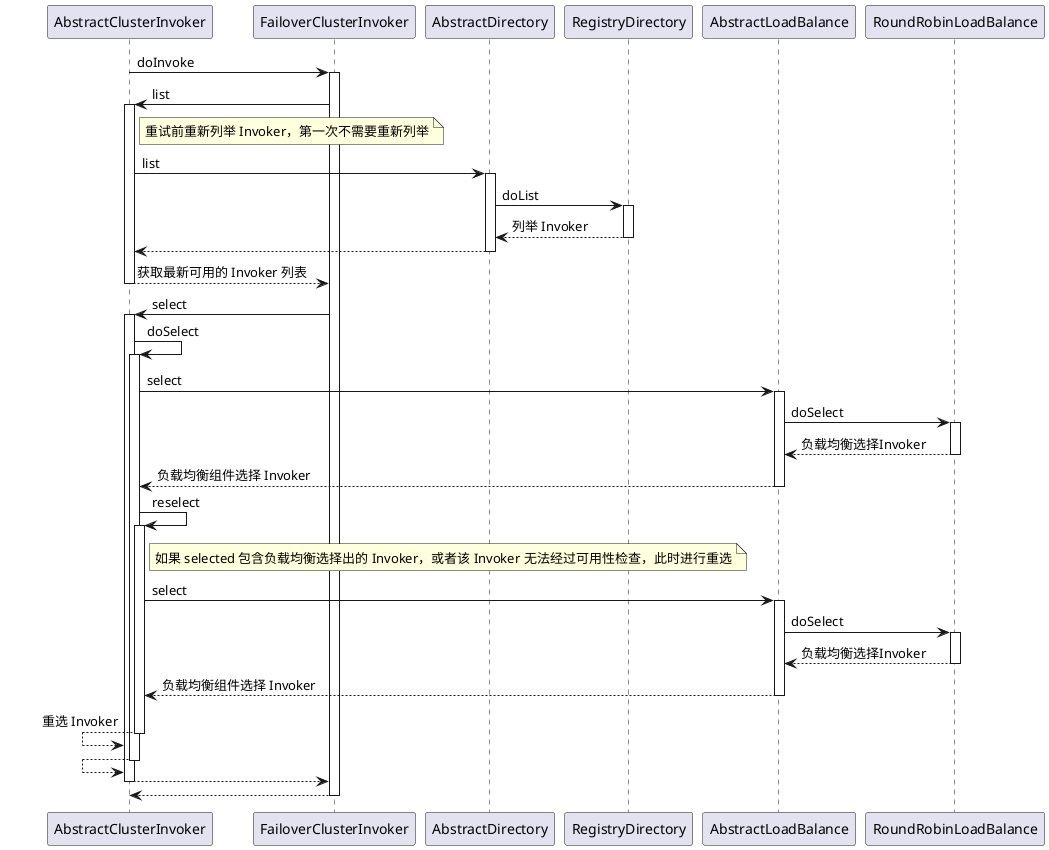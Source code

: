 @startuml

AbstractClusterInvoker->FailoverClusterInvoker:doInvoke
activate FailoverClusterInvoker

    FailoverClusterInvoker ->AbstractClusterInvoker:list
    activate AbstractClusterInvoker
        note right of AbstractClusterInvoker:重试前重新列举 Invoker，第一次不需要重新列举
        AbstractClusterInvoker->AbstractDirectory:list
        activate AbstractDirectory
            AbstractDirectory->RegistryDirectory:doList
            activate RegistryDirectory
            AbstractDirectory<--RegistryDirectory:列举 Invoker
            deactivate RegistryDirectory
        AbstractClusterInvoker<--AbstractDirectory:
        deactivate AbstractDirectory
    FailoverClusterInvoker<--AbstractClusterInvoker:获取最新可用的 Invoker 列表
    deactivate AbstractClusterInvoker


    FailoverClusterInvoker->AbstractClusterInvoker:select
    activate AbstractClusterInvoker
        AbstractClusterInvoker->AbstractClusterInvoker:doSelect
        activate AbstractClusterInvoker
            AbstractClusterInvoker->AbstractLoadBalance:select
            activate AbstractLoadBalance
                AbstractLoadBalance->RoundRobinLoadBalance:doSelect
                activate RoundRobinLoadBalance
                AbstractLoadBalance<--RoundRobinLoadBalance:负载均衡选择Invoker
                deactivate RoundRobinLoadBalance
            AbstractClusterInvoker<--AbstractLoadBalance:负载均衡组件选择 Invoker
            deactivate AbstractLoadBalance

            AbstractClusterInvoker->AbstractClusterInvoker:reselect
            activate AbstractClusterInvoker
                note right of AbstractClusterInvoker: 如果 selected 包含负载均衡选择出的 Invoker，或者该 Invoker 无法经过可用性检查，此时进行重选
                AbstractClusterInvoker->AbstractLoadBalance:select
                activate AbstractLoadBalance
                    AbstractLoadBalance->RoundRobinLoadBalance:doSelect
                    activate RoundRobinLoadBalance
                    AbstractLoadBalance<--RoundRobinLoadBalance:负载均衡选择Invoker
                    deactivate RoundRobinLoadBalance
                AbstractClusterInvoker<--AbstractLoadBalance:负载均衡组件选择 Invoker
                deactivate AbstractLoadBalance
            AbstractClusterInvoker<--AbstractClusterInvoker:重选 Invoker
            deactivate AbstractClusterInvoker


        AbstractClusterInvoker<--AbstractClusterInvoker:
        deactivate AbstractClusterInvoker
    FailoverClusterInvoker<--AbstractClusterInvoker:
    deactivate AbstractClusterInvoker
AbstractClusterInvoker<--FailoverClusterInvoker:
deactivate FailoverClusterInvoker
@enduml